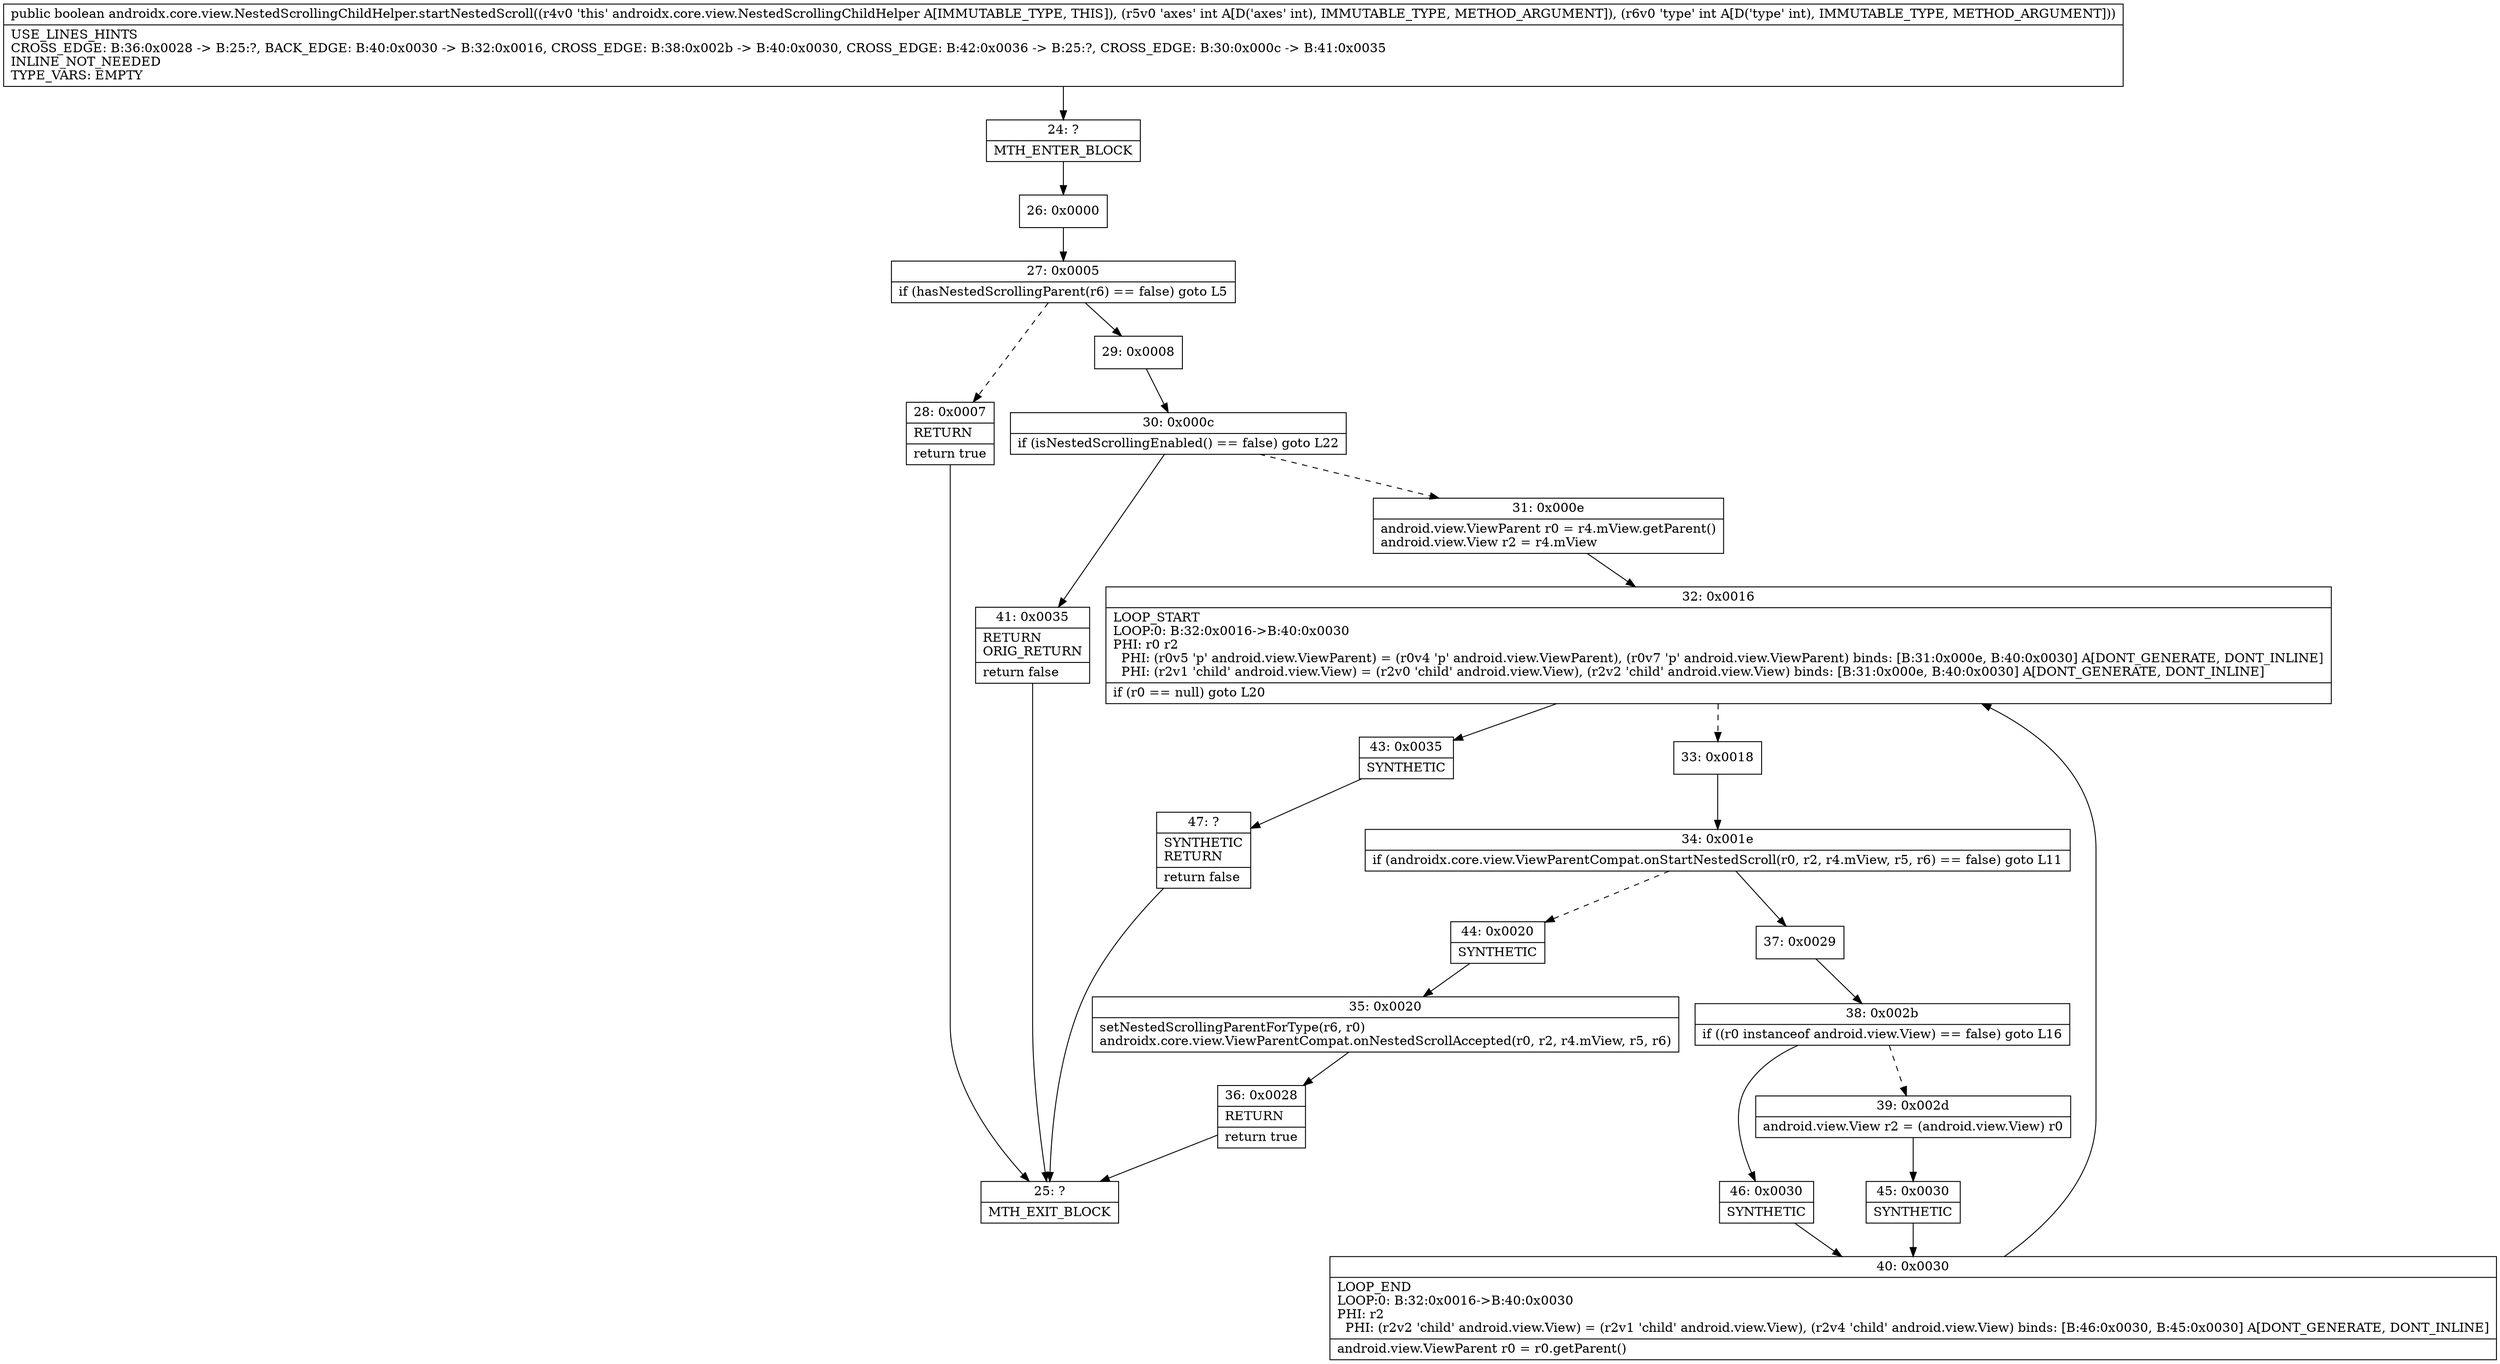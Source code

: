 digraph "CFG forandroidx.core.view.NestedScrollingChildHelper.startNestedScroll(II)Z" {
Node_24 [shape=record,label="{24\:\ ?|MTH_ENTER_BLOCK\l}"];
Node_26 [shape=record,label="{26\:\ 0x0000}"];
Node_27 [shape=record,label="{27\:\ 0x0005|if (hasNestedScrollingParent(r6) == false) goto L5\l}"];
Node_28 [shape=record,label="{28\:\ 0x0007|RETURN\l|return true\l}"];
Node_25 [shape=record,label="{25\:\ ?|MTH_EXIT_BLOCK\l}"];
Node_29 [shape=record,label="{29\:\ 0x0008}"];
Node_30 [shape=record,label="{30\:\ 0x000c|if (isNestedScrollingEnabled() == false) goto L22\l}"];
Node_31 [shape=record,label="{31\:\ 0x000e|android.view.ViewParent r0 = r4.mView.getParent()\landroid.view.View r2 = r4.mView\l}"];
Node_32 [shape=record,label="{32\:\ 0x0016|LOOP_START\lLOOP:0: B:32:0x0016\-\>B:40:0x0030\lPHI: r0 r2 \l  PHI: (r0v5 'p' android.view.ViewParent) = (r0v4 'p' android.view.ViewParent), (r0v7 'p' android.view.ViewParent) binds: [B:31:0x000e, B:40:0x0030] A[DONT_GENERATE, DONT_INLINE]\l  PHI: (r2v1 'child' android.view.View) = (r2v0 'child' android.view.View), (r2v2 'child' android.view.View) binds: [B:31:0x000e, B:40:0x0030] A[DONT_GENERATE, DONT_INLINE]\l|if (r0 == null) goto L20\l}"];
Node_33 [shape=record,label="{33\:\ 0x0018}"];
Node_34 [shape=record,label="{34\:\ 0x001e|if (androidx.core.view.ViewParentCompat.onStartNestedScroll(r0, r2, r4.mView, r5, r6) == false) goto L11\l}"];
Node_37 [shape=record,label="{37\:\ 0x0029}"];
Node_38 [shape=record,label="{38\:\ 0x002b|if ((r0 instanceof android.view.View) == false) goto L16\l}"];
Node_39 [shape=record,label="{39\:\ 0x002d|android.view.View r2 = (android.view.View) r0\l}"];
Node_45 [shape=record,label="{45\:\ 0x0030|SYNTHETIC\l}"];
Node_40 [shape=record,label="{40\:\ 0x0030|LOOP_END\lLOOP:0: B:32:0x0016\-\>B:40:0x0030\lPHI: r2 \l  PHI: (r2v2 'child' android.view.View) = (r2v1 'child' android.view.View), (r2v4 'child' android.view.View) binds: [B:46:0x0030, B:45:0x0030] A[DONT_GENERATE, DONT_INLINE]\l|android.view.ViewParent r0 = r0.getParent()\l}"];
Node_46 [shape=record,label="{46\:\ 0x0030|SYNTHETIC\l}"];
Node_44 [shape=record,label="{44\:\ 0x0020|SYNTHETIC\l}"];
Node_35 [shape=record,label="{35\:\ 0x0020|setNestedScrollingParentForType(r6, r0)\landroidx.core.view.ViewParentCompat.onNestedScrollAccepted(r0, r2, r4.mView, r5, r6)\l}"];
Node_36 [shape=record,label="{36\:\ 0x0028|RETURN\l|return true\l}"];
Node_43 [shape=record,label="{43\:\ 0x0035|SYNTHETIC\l}"];
Node_47 [shape=record,label="{47\:\ ?|SYNTHETIC\lRETURN\l|return false\l}"];
Node_41 [shape=record,label="{41\:\ 0x0035|RETURN\lORIG_RETURN\l|return false\l}"];
MethodNode[shape=record,label="{public boolean androidx.core.view.NestedScrollingChildHelper.startNestedScroll((r4v0 'this' androidx.core.view.NestedScrollingChildHelper A[IMMUTABLE_TYPE, THIS]), (r5v0 'axes' int A[D('axes' int), IMMUTABLE_TYPE, METHOD_ARGUMENT]), (r6v0 'type' int A[D('type' int), IMMUTABLE_TYPE, METHOD_ARGUMENT]))  | USE_LINES_HINTS\lCROSS_EDGE: B:36:0x0028 \-\> B:25:?, BACK_EDGE: B:40:0x0030 \-\> B:32:0x0016, CROSS_EDGE: B:38:0x002b \-\> B:40:0x0030, CROSS_EDGE: B:42:0x0036 \-\> B:25:?, CROSS_EDGE: B:30:0x000c \-\> B:41:0x0035\lINLINE_NOT_NEEDED\lTYPE_VARS: EMPTY\l}"];
MethodNode -> Node_24;Node_24 -> Node_26;
Node_26 -> Node_27;
Node_27 -> Node_28[style=dashed];
Node_27 -> Node_29;
Node_28 -> Node_25;
Node_29 -> Node_30;
Node_30 -> Node_31[style=dashed];
Node_30 -> Node_41;
Node_31 -> Node_32;
Node_32 -> Node_33[style=dashed];
Node_32 -> Node_43;
Node_33 -> Node_34;
Node_34 -> Node_37;
Node_34 -> Node_44[style=dashed];
Node_37 -> Node_38;
Node_38 -> Node_39[style=dashed];
Node_38 -> Node_46;
Node_39 -> Node_45;
Node_45 -> Node_40;
Node_40 -> Node_32;
Node_46 -> Node_40;
Node_44 -> Node_35;
Node_35 -> Node_36;
Node_36 -> Node_25;
Node_43 -> Node_47;
Node_47 -> Node_25;
Node_41 -> Node_25;
}

